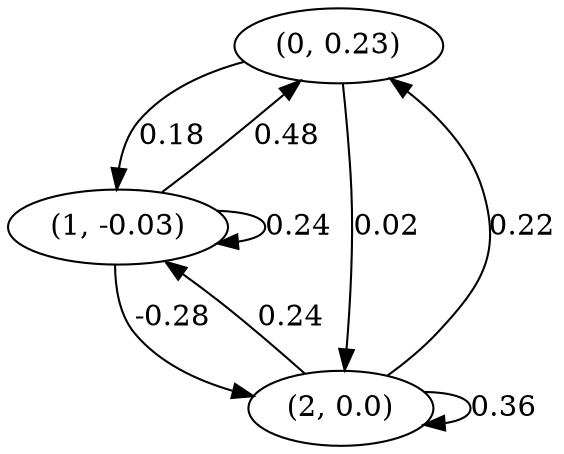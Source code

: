 digraph {
    0 [ label = "(0, 0.23)" ]
    1 [ label = "(1, -0.03)" ]
    2 [ label = "(2, 0.0)" ]
    1 -> 1 [ label = "0.24" ]
    2 -> 2 [ label = "0.36" ]
    1 -> 0 [ label = "0.48" ]
    2 -> 0 [ label = "0.22" ]
    0 -> 1 [ label = "0.18" ]
    2 -> 1 [ label = "0.24" ]
    0 -> 2 [ label = "0.02" ]
    1 -> 2 [ label = "-0.28" ]
}

